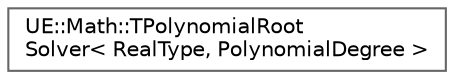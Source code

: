 digraph "Graphical Class Hierarchy"
{
 // INTERACTIVE_SVG=YES
 // LATEX_PDF_SIZE
  bgcolor="transparent";
  edge [fontname=Helvetica,fontsize=10,labelfontname=Helvetica,labelfontsize=10];
  node [fontname=Helvetica,fontsize=10,shape=box,height=0.2,width=0.4];
  rankdir="LR";
  Node0 [id="Node000000",label="UE::Math::TPolynomialRoot\lSolver\< RealType, PolynomialDegree \>",height=0.2,width=0.4,color="grey40", fillcolor="white", style="filled",URL="$d6/de9/structUE_1_1Math_1_1TPolynomialRootSolver.html",tooltip="Find roots of a polynomial of a specified degree."];
}
